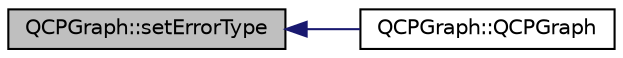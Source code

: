digraph "QCPGraph::setErrorType"
{
  edge [fontname="Helvetica",fontsize="10",labelfontname="Helvetica",labelfontsize="10"];
  node [fontname="Helvetica",fontsize="10",shape=record];
  rankdir="LR";
  Node740 [label="QCPGraph::setErrorType",height=0.2,width=0.4,color="black", fillcolor="grey75", style="filled", fontcolor="black"];
  Node740 -> Node741 [dir="back",color="midnightblue",fontsize="10",style="solid",fontname="Helvetica"];
  Node741 [label="QCPGraph::QCPGraph",height=0.2,width=0.4,color="black", fillcolor="white", style="filled",URL="$class_q_c_p_graph.html#a0393a38cf7183cbf46348eb6cf9a5a6c"];
}
